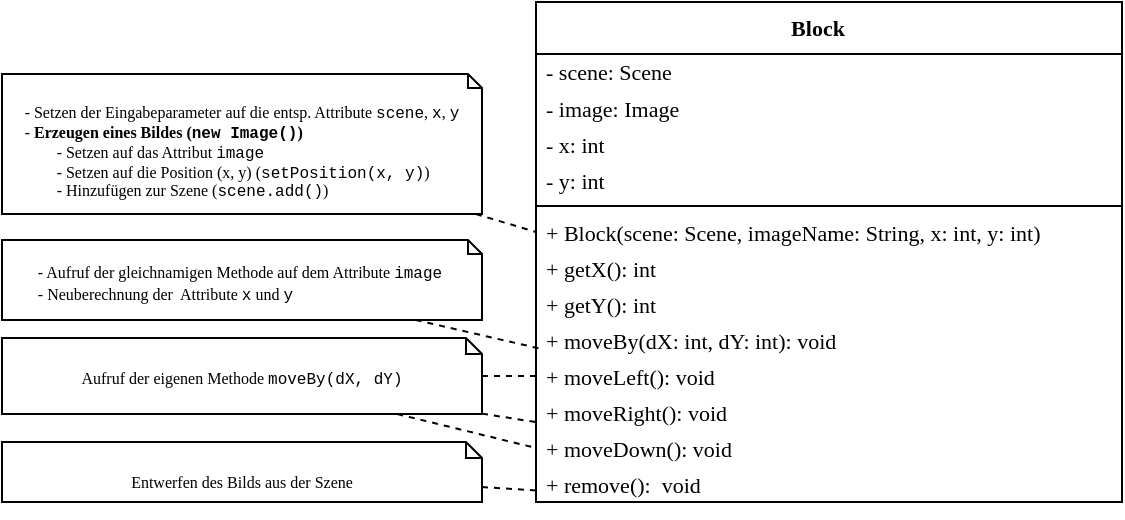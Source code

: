 <mxfile version="24.2.5" type="device">
  <diagram id="Q8ZCVBfkGdzVq4fk389N" name="Page-1">
    <mxGraphModel dx="1194" dy="694" grid="1" gridSize="10" guides="1" tooltips="1" connect="1" arrows="1" fold="1" page="1" pageScale="1" pageWidth="850" pageHeight="1100" math="1" shadow="0">
      <root>
        <mxCell id="0" />
        <mxCell id="1" parent="0" />
        <mxCell id="HZuPbUrIGUnnCWuKZM22-23" value="Block    " style="swimlane;fontStyle=1;align=center;verticalAlign=top;childLayout=stackLayout;horizontal=1;startSize=26;horizontalStack=0;resizeParent=1;resizeParentMax=0;resizeLast=0;collapsible=1;marginBottom=0;fontFamily=Alegreya;fontSize=11;rounded=0;gradientColor=none;swimlaneFillColor=none;" parent="1" vertex="1">
          <mxGeometry x="497" y="581" width="293" height="250" as="geometry">
            <mxRectangle x="480" y="560" width="80" height="30" as="alternateBounds" />
          </mxGeometry>
        </mxCell>
        <mxCell id="HZuPbUrIGUnnCWuKZM22-24" value="- scene: Scene" style="text;strokeColor=none;fillColor=none;align=left;verticalAlign=middle;spacingLeft=3;spacingRight=4;overflow=hidden;rotatable=0;points=[[0,0.5],[1,0.5]];portConstraint=eastwest;fontFamily=Alegreya;fontSize=11;fontStyle=0;html=1;imageWidth=24;imageHeight=24;comic=0;imageAspect=0;" parent="HZuPbUrIGUnnCWuKZM22-23" vertex="1">
          <mxGeometry y="26" width="293" height="18" as="geometry" />
        </mxCell>
        <mxCell id="HZuPbUrIGUnnCWuKZM22-35" value="- image: Image" style="text;strokeColor=none;fillColor=none;align=left;verticalAlign=middle;spacingLeft=3;spacingRight=4;overflow=hidden;rotatable=0;points=[[0,0.5],[1,0.5]];portConstraint=eastwest;fontFamily=Alegreya;fontSize=11;" parent="HZuPbUrIGUnnCWuKZM22-23" vertex="1">
          <mxGeometry y="44" width="293" height="18" as="geometry" />
        </mxCell>
        <mxCell id="HZuPbUrIGUnnCWuKZM22-36" value="- x: int" style="text;strokeColor=none;fillColor=none;align=left;verticalAlign=middle;spacingLeft=3;spacingRight=4;overflow=hidden;rotatable=0;points=[[0,0.5],[1,0.5]];portConstraint=eastwest;fontFamily=Alegreya;fontSize=11;" parent="HZuPbUrIGUnnCWuKZM22-23" vertex="1">
          <mxGeometry y="62" width="293" height="18" as="geometry" />
        </mxCell>
        <mxCell id="UUerCASxCJZfslJ2qN_E-18" value="- y: int" style="text;strokeColor=none;fillColor=none;align=left;verticalAlign=middle;spacingLeft=3;spacingRight=4;overflow=hidden;rotatable=0;points=[[0,0.5],[1,0.5]];portConstraint=eastwest;fontFamily=Alegreya;fontSize=11;" parent="HZuPbUrIGUnnCWuKZM22-23" vertex="1">
          <mxGeometry y="80" width="293" height="18" as="geometry" />
        </mxCell>
        <mxCell id="HZuPbUrIGUnnCWuKZM22-25" value="" style="line;strokeWidth=1;fillColor=none;align=left;verticalAlign=middle;spacingTop=-1;spacingLeft=3;spacingRight=3;rotatable=0;labelPosition=right;points=[];portConstraint=eastwest;strokeColor=inherit;fontFamily=Alegreya;fontSize=11;" parent="HZuPbUrIGUnnCWuKZM22-23" vertex="1">
          <mxGeometry y="98" width="293" height="8" as="geometry" />
        </mxCell>
        <mxCell id="HZuPbUrIGUnnCWuKZM22-37" value="+ Block(scene: Scene, imageName: String, x: int, y: int)" style="text;strokeColor=none;fillColor=none;align=left;verticalAlign=middle;spacingLeft=3;spacingRight=4;overflow=hidden;rotatable=0;points=[[0,0.5],[1,0.5]];portConstraint=eastwest;fontFamily=Alegreya;fontSize=11;" parent="HZuPbUrIGUnnCWuKZM22-23" vertex="1">
          <mxGeometry y="106" width="293" height="18" as="geometry" />
        </mxCell>
        <mxCell id="UUerCASxCJZfslJ2qN_E-19" value="+ getX(): int" style="text;strokeColor=none;fillColor=none;align=left;verticalAlign=middle;spacingLeft=3;spacingRight=4;overflow=hidden;rotatable=0;points=[[0,0.5],[1,0.5]];portConstraint=eastwest;fontFamily=Alegreya;fontSize=11;" parent="HZuPbUrIGUnnCWuKZM22-23" vertex="1">
          <mxGeometry y="124" width="293" height="18" as="geometry" />
        </mxCell>
        <mxCell id="UUerCASxCJZfslJ2qN_E-20" value="+ getY(): int" style="text;strokeColor=none;fillColor=none;align=left;verticalAlign=middle;spacingLeft=3;spacingRight=4;overflow=hidden;rotatable=0;points=[[0,0.5],[1,0.5]];portConstraint=eastwest;fontFamily=Alegreya;fontSize=11;" parent="HZuPbUrIGUnnCWuKZM22-23" vertex="1">
          <mxGeometry y="142" width="293" height="18" as="geometry" />
        </mxCell>
        <mxCell id="UUerCASxCJZfslJ2qN_E-21" value="+ moveBy(dX: int, dY: int): void" style="text;strokeColor=none;fillColor=none;align=left;verticalAlign=middle;spacingLeft=3;spacingRight=4;overflow=hidden;rotatable=0;points=[[0,0.5],[1,0.5]];portConstraint=eastwest;fontFamily=Alegreya;fontSize=11;" parent="HZuPbUrIGUnnCWuKZM22-23" vertex="1">
          <mxGeometry y="160" width="293" height="18" as="geometry" />
        </mxCell>
        <mxCell id="UUerCASxCJZfslJ2qN_E-23" value="+ moveLeft(): void" style="text;strokeColor=none;fillColor=none;align=left;verticalAlign=middle;spacingLeft=3;spacingRight=4;overflow=hidden;rotatable=0;points=[[0,0.5],[1,0.5]];portConstraint=eastwest;fontFamily=Alegreya;fontSize=11;" parent="HZuPbUrIGUnnCWuKZM22-23" vertex="1">
          <mxGeometry y="178" width="293" height="18" as="geometry" />
        </mxCell>
        <mxCell id="UUerCASxCJZfslJ2qN_E-24" value="+ moveRight(): void" style="text;strokeColor=none;fillColor=none;align=left;verticalAlign=middle;spacingLeft=3;spacingRight=4;overflow=hidden;rotatable=0;points=[[0,0.5],[1,0.5]];portConstraint=eastwest;fontFamily=Alegreya;fontSize=11;" parent="HZuPbUrIGUnnCWuKZM22-23" vertex="1">
          <mxGeometry y="196" width="293" height="18" as="geometry" />
        </mxCell>
        <mxCell id="UUerCASxCJZfslJ2qN_E-25" value="+ moveDown(): void" style="text;strokeColor=none;fillColor=none;align=left;verticalAlign=middle;spacingLeft=3;spacingRight=4;overflow=hidden;rotatable=0;points=[[0,0.5],[1,0.5]];portConstraint=eastwest;fontFamily=Alegreya;fontSize=11;" parent="HZuPbUrIGUnnCWuKZM22-23" vertex="1">
          <mxGeometry y="214" width="293" height="18" as="geometry" />
        </mxCell>
        <mxCell id="UUerCASxCJZfslJ2qN_E-22" value="+ remove():  void" style="text;strokeColor=none;fillColor=none;align=left;verticalAlign=middle;spacingLeft=3;spacingRight=4;overflow=hidden;rotatable=0;points=[[0,0.5],[1,0.5]];portConstraint=eastwest;fontFamily=Alegreya;fontSize=11;" parent="HZuPbUrIGUnnCWuKZM22-23" vertex="1">
          <mxGeometry y="232" width="293" height="18" as="geometry" />
        </mxCell>
        <mxCell id="UUerCASxCJZfslJ2qN_E-26" value="&lt;p style=&quot;line-height: 80%;&quot;&gt;&lt;/p&gt;&lt;div style=&quot;text-align: left;&quot;&gt;&lt;span style=&quot;font-size: 8px; font-family: Alegreya; background-color: initial;&quot;&gt;- Setzen der Eingabeparameter auf die entsp. Attribute &lt;/span&gt;&lt;span style=&quot;font-size: 8px; background-color: initial;&quot;&gt;&lt;font face=&quot;Courier New&quot;&gt;scene&lt;/font&gt;&lt;/span&gt;&lt;span style=&quot;font-size: 8px; font-family: Alegreya; background-color: initial;&quot;&gt;, &lt;/span&gt;&lt;span style=&quot;font-size: 8px; background-color: initial;&quot;&gt;&lt;font face=&quot;Courier New&quot;&gt;x&lt;/font&gt;&lt;/span&gt;&lt;span style=&quot;font-size: 8px; font-family: Alegreya; background-color: initial;&quot;&gt;, &lt;/span&gt;&lt;span style=&quot;font-size: 8px; background-color: initial;&quot;&gt;&lt;font face=&quot;Courier New&quot;&gt;y&lt;/font&gt;&lt;/span&gt;&lt;/div&gt;&lt;font style=&quot;font-size: 8px;&quot;&gt;&lt;div style=&quot;text-align: left;&quot;&gt;&lt;span style=&quot;background-color: initial;&quot;&gt;&lt;font face=&quot;Alegreya&quot;&gt;- &lt;/font&gt;&lt;b style=&quot;&quot;&gt;&lt;font face=&quot;Alegreya&quot;&gt;Erzeugen eines Bildes (&lt;/font&gt;&lt;font face=&quot;Courier New&quot;&gt;new Image()&lt;/font&gt;&lt;font face=&quot;Alegreya&quot;&gt;)&lt;/font&gt;&lt;/b&gt;&lt;/span&gt;&lt;/div&gt;&lt;div style=&quot;text-align: left;&quot;&gt;&lt;span style=&quot;background-color: initial;&quot;&gt;&lt;span style=&quot;font-family: Alegreya; white-space: pre;&quot;&gt;&#x9;&lt;/span&gt;&lt;font face=&quot;Alegreya&quot;&gt;- Setzen auf das Attribut &lt;/font&gt;&lt;font face=&quot;Courier New&quot;&gt;image&lt;/font&gt;&lt;font face=&quot;Alegreya&quot;&gt;&amp;nbsp;&lt;/font&gt;&lt;/span&gt;&lt;/div&gt;&lt;div style=&quot;text-align: left;&quot;&gt;&lt;span style=&quot;background-color: initial;&quot;&gt;&lt;span style=&quot;font-family: Alegreya; white-space: pre;&quot;&gt;&#x9;&lt;/span&gt;&lt;font face=&quot;Alegreya&quot;&gt;- Setzen auf die Position (x, y) (&lt;/font&gt;&lt;font face=&quot;Courier New&quot;&gt;setPosition(x, y)&lt;/font&gt;&lt;font face=&quot;Alegreya&quot;&gt;)&lt;/font&gt;&lt;/span&gt;&lt;/div&gt;&lt;div style=&quot;text-align: left;&quot;&gt;&lt;span style=&quot;background-color: initial;&quot;&gt;&lt;span style=&quot;font-family: Alegreya; white-space: pre;&quot;&gt;&#x9;&lt;/span&gt;&lt;font face=&quot;Alegreya&quot;&gt;- Hinzufügen zur Szene (&lt;/font&gt;&lt;font face=&quot;Courier New&quot;&gt;scene.add()&lt;/font&gt;&lt;font face=&quot;Alegreya&quot;&gt;)&lt;/font&gt;&lt;/span&gt;&lt;/div&gt;&lt;/font&gt;&lt;p&gt;&lt;/p&gt;" style="shape=note2;boundedLbl=1;whiteSpace=wrap;html=1;size=7;verticalAlign=top;align=center;rotation=0;" parent="1" vertex="1">
          <mxGeometry x="230" y="617" width="240" height="70" as="geometry">
            <mxPoint y="-15" as="offset" />
          </mxGeometry>
        </mxCell>
        <mxCell id="UUerCASxCJZfslJ2qN_E-27" value="" style="endArrow=none;dashed=1;html=1;rounded=0;entryX=0;entryY=0.5;entryDx=0;entryDy=0;" parent="1" source="UUerCASxCJZfslJ2qN_E-26" target="HZuPbUrIGUnnCWuKZM22-37" edge="1">
          <mxGeometry width="50" height="50" relative="1" as="geometry">
            <mxPoint x="310" y="800" as="sourcePoint" />
            <mxPoint x="360" y="750" as="targetPoint" />
          </mxGeometry>
        </mxCell>
        <mxCell id="Dxrt8HV2LJgPZRNzRPh7-1" value="&lt;p style=&quot;line-height: 80%;&quot;&gt;&lt;/p&gt;&lt;div style=&quot;text-align: left; line-height: 80%;&quot;&gt;&lt;span style=&quot;font-size: 8px;&quot;&gt;&lt;font face=&quot;Alegreya&quot;&gt;- Aufruf der gleichnamigen Methode auf dem Attribute &lt;/font&gt;&lt;font face=&quot;Courier New&quot;&gt;image&lt;/font&gt;&lt;font face=&quot;Alegreya&quot;&gt;&amp;nbsp;&lt;/font&gt;&lt;/span&gt;&lt;/div&gt;&lt;div style=&quot;text-align: left; line-height: 80%;&quot;&gt;&lt;span style=&quot;font-size: 8px;&quot;&gt;&lt;font face=&quot;Alegreya&quot;&gt;- Neuberechnung der&amp;nbsp; Attribute &lt;/font&gt;&lt;font face=&quot;Courier New&quot;&gt;x&lt;/font&gt;&lt;font face=&quot;Alegreya&quot;&gt; und &lt;/font&gt;&lt;font face=&quot;Courier New&quot;&gt;y&lt;/font&gt;&lt;/span&gt;&lt;/div&gt;&lt;p&gt;&lt;/p&gt;" style="shape=note2;boundedLbl=1;whiteSpace=wrap;html=1;size=7;verticalAlign=top;align=center;rotation=0;" vertex="1" parent="1">
          <mxGeometry x="230" y="700" width="240" height="40" as="geometry">
            <mxPoint y="-15" as="offset" />
          </mxGeometry>
        </mxCell>
        <mxCell id="Dxrt8HV2LJgPZRNzRPh7-2" value="" style="endArrow=none;dashed=1;html=1;rounded=0;entryX=0.005;entryY=0.733;entryDx=0;entryDy=0;entryPerimeter=0;" edge="1" parent="1" source="Dxrt8HV2LJgPZRNzRPh7-1" target="UUerCASxCJZfslJ2qN_E-21">
          <mxGeometry width="50" height="50" relative="1" as="geometry">
            <mxPoint x="460" y="699" as="sourcePoint" />
            <mxPoint x="507" y="701" as="targetPoint" />
          </mxGeometry>
        </mxCell>
        <mxCell id="Dxrt8HV2LJgPZRNzRPh7-3" value="&lt;p style=&quot;line-height: 80%;&quot;&gt;&lt;/p&gt;&lt;div style=&quot;text-align: left;&quot;&gt;&lt;span style=&quot;font-size: 8px;&quot;&gt;&lt;font face=&quot;Alegreya&quot;&gt;Aufruf der eigenen Methode &lt;/font&gt;&lt;font face=&quot;Courier New&quot;&gt;moveBy(dX, dY)&lt;/font&gt;&lt;/span&gt;&lt;/div&gt;&lt;p&gt;&lt;/p&gt;" style="shape=note2;boundedLbl=1;whiteSpace=wrap;html=1;size=8;verticalAlign=top;align=center;rotation=0;" vertex="1" parent="1">
          <mxGeometry x="230" y="749" width="240" height="38" as="geometry">
            <mxPoint y="-15" as="offset" />
          </mxGeometry>
        </mxCell>
        <mxCell id="Dxrt8HV2LJgPZRNzRPh7-4" value="" style="endArrow=none;dashed=1;html=1;rounded=0;entryX=0;entryY=0.5;entryDx=0;entryDy=0;" edge="1" parent="1" source="Dxrt8HV2LJgPZRNzRPh7-3" target="UUerCASxCJZfslJ2qN_E-23">
          <mxGeometry width="50" height="50" relative="1" as="geometry">
            <mxPoint x="480" y="889" as="sourcePoint" />
            <mxPoint x="553" y="880" as="targetPoint" />
          </mxGeometry>
        </mxCell>
        <mxCell id="Dxrt8HV2LJgPZRNzRPh7-5" value="" style="endArrow=none;dashed=1;html=1;rounded=0;entryX=-0.001;entryY=0.778;entryDx=0;entryDy=0;entryPerimeter=0;" edge="1" parent="1" source="Dxrt8HV2LJgPZRNzRPh7-3" target="UUerCASxCJZfslJ2qN_E-24">
          <mxGeometry width="50" height="50" relative="1" as="geometry">
            <mxPoint x="418" y="860" as="sourcePoint" />
            <mxPoint x="507" y="778" as="targetPoint" />
          </mxGeometry>
        </mxCell>
        <mxCell id="Dxrt8HV2LJgPZRNzRPh7-6" value="" style="endArrow=none;dashed=1;html=1;rounded=0;entryX=0;entryY=0.5;entryDx=0;entryDy=0;" edge="1" parent="1" source="Dxrt8HV2LJgPZRNzRPh7-3" target="UUerCASxCJZfslJ2qN_E-25">
          <mxGeometry width="50" height="50" relative="1" as="geometry">
            <mxPoint x="428" y="860" as="sourcePoint" />
            <mxPoint x="507" y="801" as="targetPoint" />
          </mxGeometry>
        </mxCell>
        <mxCell id="Dxrt8HV2LJgPZRNzRPh7-7" value="&lt;p style=&quot;line-height: 80%;&quot;&gt;&lt;/p&gt;&lt;div style=&quot;text-align: left;&quot;&gt;&lt;font face=&quot;Alegreya&quot;&gt;&lt;span style=&quot;font-size: 8px;&quot;&gt;Entwerfen des Bilds aus der Szene&lt;/span&gt;&lt;/font&gt;&lt;/div&gt;&lt;p&gt;&lt;/p&gt;" style="shape=note2;boundedLbl=1;whiteSpace=wrap;html=1;size=8;verticalAlign=top;align=center;rotation=0;" vertex="1" parent="1">
          <mxGeometry x="230" y="801" width="240" height="30" as="geometry">
            <mxPoint y="-15" as="offset" />
          </mxGeometry>
        </mxCell>
        <mxCell id="Dxrt8HV2LJgPZRNzRPh7-8" value="" style="endArrow=none;dashed=1;html=1;rounded=0;entryX=0.001;entryY=0.68;entryDx=0;entryDy=0;entryPerimeter=0;" edge="1" parent="1" source="Dxrt8HV2LJgPZRNzRPh7-7" target="UUerCASxCJZfslJ2qN_E-22">
          <mxGeometry width="50" height="50" relative="1" as="geometry">
            <mxPoint x="443" y="852" as="sourcePoint" />
            <mxPoint x="470" y="850" as="targetPoint" />
          </mxGeometry>
        </mxCell>
      </root>
    </mxGraphModel>
  </diagram>
</mxfile>
